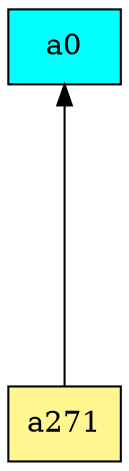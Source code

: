 digraph G {
rankdir=BT;ranksep="2.0";
"a271" [shape=record,fillcolor=khaki1,style=filled,label="{a271}"];
"a0" [shape=record,fillcolor=cyan,style=filled,label="{a0}"];
"a271" -> "a0"
}